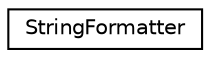 digraph "Иерархия классов. Графический вид."
{
 // LATEX_PDF_SIZE
  edge [fontname="Helvetica",fontsize="10",labelfontname="Helvetica",labelfontsize="10"];
  node [fontname="Helvetica",fontsize="10",shape=record];
  rankdir="LR";
  Node0 [label="StringFormatter",height=0.2,width=0.4,color="black", fillcolor="white", style="filled",URL="$da/dd1/classstrings__formatter_1_1_string_formatter.html",tooltip=" "];
}
